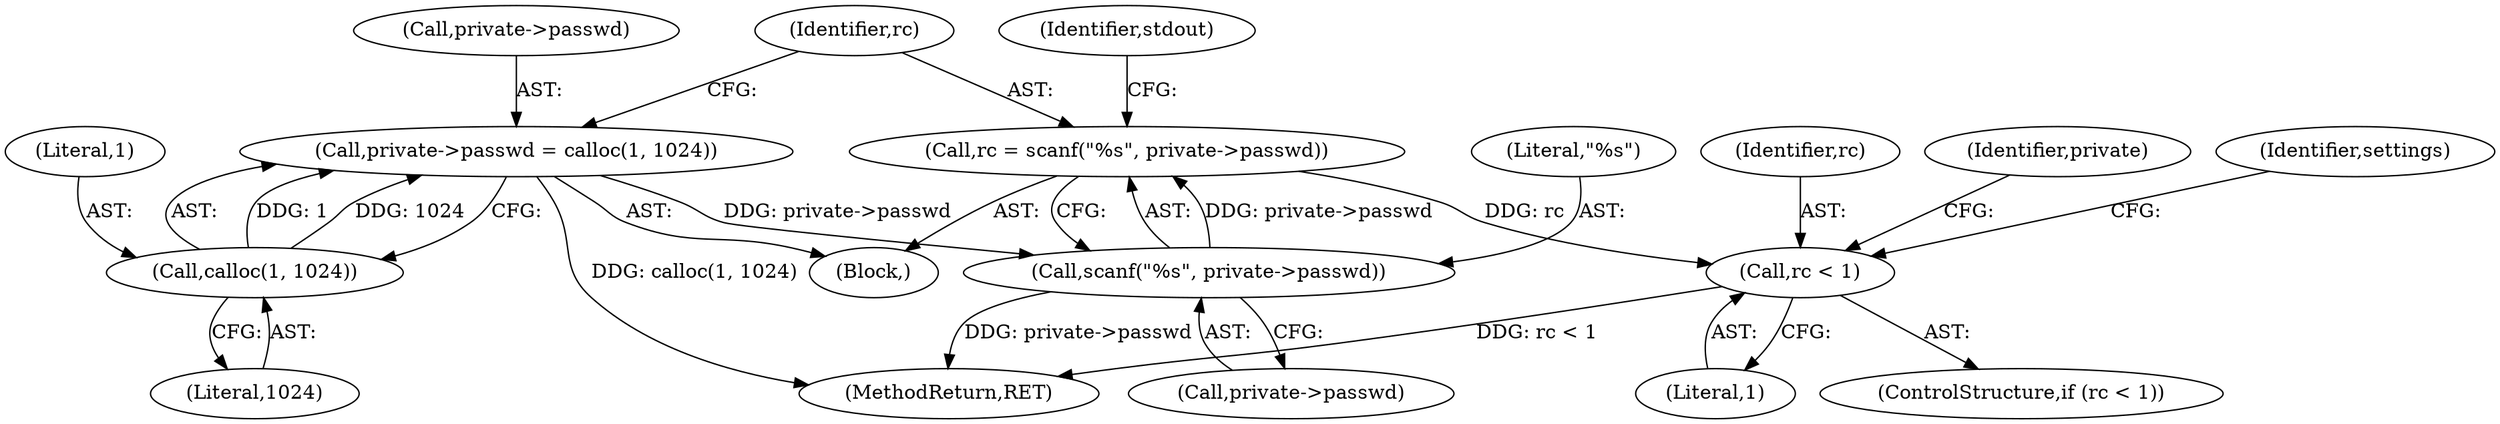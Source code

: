 digraph "0_pacemaker_564f7cc2a51dcd2f28ab12a13394f31be5aa3c93_7@API" {
"1000153" [label="(Call,rc = scanf(\"%s\", private->passwd))"];
"1000155" [label="(Call,scanf(\"%s\", private->passwd))"];
"1000146" [label="(Call,private->passwd = calloc(1, 1024))"];
"1000150" [label="(Call,calloc(1, 1024))"];
"1000164" [label="(Call,rc < 1)"];
"1000163" [label="(ControlStructure,if (rc < 1))"];
"1000154" [label="(Identifier,rc)"];
"1000165" [label="(Identifier,rc)"];
"1000150" [label="(Call,calloc(1, 1024))"];
"1000122" [label="(Block,)"];
"1000308" [label="(MethodReturn,RET)"];
"1000147" [label="(Call,private->passwd)"];
"1000170" [label="(Identifier,private)"];
"1000152" [label="(Literal,1024)"];
"1000175" [label="(Identifier,settings)"];
"1000151" [label="(Literal,1)"];
"1000166" [label="(Literal,1)"];
"1000153" [label="(Call,rc = scanf(\"%s\", private->passwd))"];
"1000155" [label="(Call,scanf(\"%s\", private->passwd))"];
"1000146" [label="(Call,private->passwd = calloc(1, 1024))"];
"1000156" [label="(Literal,\"%s\")"];
"1000161" [label="(Identifier,stdout)"];
"1000157" [label="(Call,private->passwd)"];
"1000164" [label="(Call,rc < 1)"];
"1000153" -> "1000122"  [label="AST: "];
"1000153" -> "1000155"  [label="CFG: "];
"1000154" -> "1000153"  [label="AST: "];
"1000155" -> "1000153"  [label="AST: "];
"1000161" -> "1000153"  [label="CFG: "];
"1000155" -> "1000153"  [label="DDG: private->passwd"];
"1000153" -> "1000164"  [label="DDG: rc"];
"1000155" -> "1000157"  [label="CFG: "];
"1000156" -> "1000155"  [label="AST: "];
"1000157" -> "1000155"  [label="AST: "];
"1000155" -> "1000308"  [label="DDG: private->passwd"];
"1000146" -> "1000155"  [label="DDG: private->passwd"];
"1000146" -> "1000122"  [label="AST: "];
"1000146" -> "1000150"  [label="CFG: "];
"1000147" -> "1000146"  [label="AST: "];
"1000150" -> "1000146"  [label="AST: "];
"1000154" -> "1000146"  [label="CFG: "];
"1000146" -> "1000308"  [label="DDG: calloc(1, 1024)"];
"1000150" -> "1000146"  [label="DDG: 1"];
"1000150" -> "1000146"  [label="DDG: 1024"];
"1000150" -> "1000152"  [label="CFG: "];
"1000151" -> "1000150"  [label="AST: "];
"1000152" -> "1000150"  [label="AST: "];
"1000164" -> "1000163"  [label="AST: "];
"1000164" -> "1000166"  [label="CFG: "];
"1000165" -> "1000164"  [label="AST: "];
"1000166" -> "1000164"  [label="AST: "];
"1000170" -> "1000164"  [label="CFG: "];
"1000175" -> "1000164"  [label="CFG: "];
"1000164" -> "1000308"  [label="DDG: rc < 1"];
}
